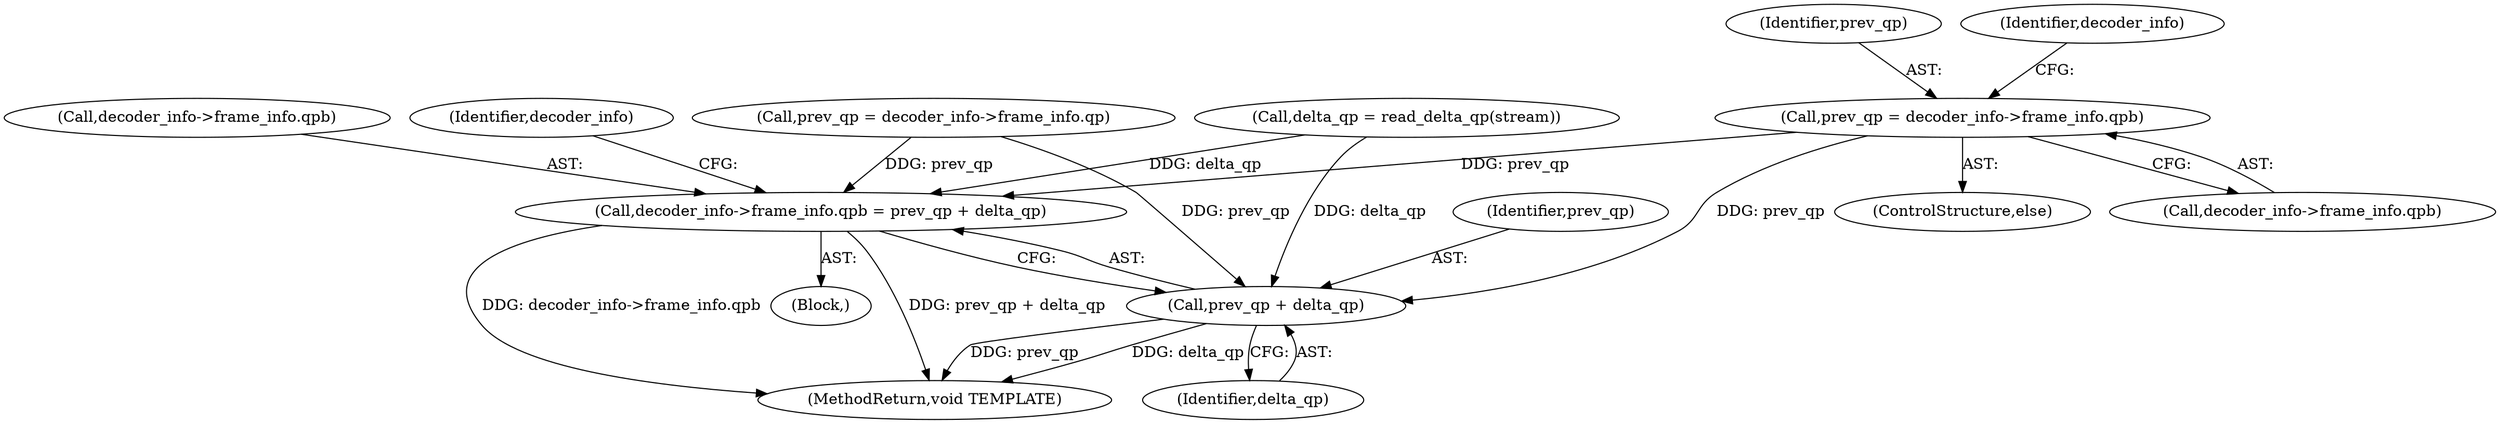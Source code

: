 digraph "0_thor_18de8f9f0762c3a542b1122589edb8af859d9813@pointer" {
"1000256" [label="(Call,prev_qp = decoder_info->frame_info.qpb)"];
"1000263" [label="(Call,decoder_info->frame_info.qpb = prev_qp + delta_qp)"];
"1000269" [label="(Call,prev_qp + delta_qp)"];
"1000263" [label="(Call,decoder_info->frame_info.qpb = prev_qp + delta_qp)"];
"1000264" [label="(Call,decoder_info->frame_info.qpb)"];
"1000255" [label="(ControlStructure,else)"];
"1000256" [label="(Call,prev_qp = decoder_info->frame_info.qpb)"];
"1000257" [label="(Identifier,prev_qp)"];
"1000235" [label="(Call,delta_qp = read_delta_qp(stream))"];
"1000370" [label="(MethodReturn,void TEMPLATE)"];
"1000271" [label="(Identifier,delta_qp)"];
"1000276" [label="(Identifier,decoder_info)"];
"1000233" [label="(Block,)"];
"1000258" [label="(Call,decoder_info->frame_info.qpb)"];
"1000270" [label="(Identifier,prev_qp)"];
"1000269" [label="(Call,prev_qp + delta_qp)"];
"1000248" [label="(Call,prev_qp = decoder_info->frame_info.qp)"];
"1000266" [label="(Identifier,decoder_info)"];
"1000256" -> "1000255"  [label="AST: "];
"1000256" -> "1000258"  [label="CFG: "];
"1000257" -> "1000256"  [label="AST: "];
"1000258" -> "1000256"  [label="AST: "];
"1000266" -> "1000256"  [label="CFG: "];
"1000256" -> "1000263"  [label="DDG: prev_qp"];
"1000256" -> "1000269"  [label="DDG: prev_qp"];
"1000263" -> "1000233"  [label="AST: "];
"1000263" -> "1000269"  [label="CFG: "];
"1000264" -> "1000263"  [label="AST: "];
"1000269" -> "1000263"  [label="AST: "];
"1000276" -> "1000263"  [label="CFG: "];
"1000263" -> "1000370"  [label="DDG: prev_qp + delta_qp"];
"1000263" -> "1000370"  [label="DDG: decoder_info->frame_info.qpb"];
"1000248" -> "1000263"  [label="DDG: prev_qp"];
"1000235" -> "1000263"  [label="DDG: delta_qp"];
"1000269" -> "1000271"  [label="CFG: "];
"1000270" -> "1000269"  [label="AST: "];
"1000271" -> "1000269"  [label="AST: "];
"1000269" -> "1000370"  [label="DDG: prev_qp"];
"1000269" -> "1000370"  [label="DDG: delta_qp"];
"1000248" -> "1000269"  [label="DDG: prev_qp"];
"1000235" -> "1000269"  [label="DDG: delta_qp"];
}
